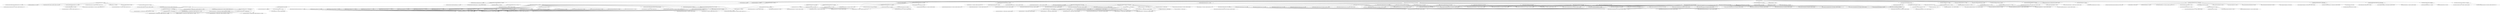 digraph kruize__autotune {
	"org.autotune:autotune:jar:0.6" -> "com.pubnub:pubnub-gson:jar:5.2.1:compile" ; 
	"org.autotune:autotune:jar:0.6" -> "com.fasterxml.jackson.core:jackson-core:jar:2.17.0:compile" ; 
	"org.autotune:autotune:jar:0.6" -> "com.fasterxml.jackson.core:jackson-databind:jar:2.17.0:compile" ; 
	"org.autotune:autotune:jar:0.6" -> "org.yaml:snakeyaml:jar:2.2:compile" ; 
	"org.autotune:autotune:jar:0.6" -> "com.squareup.okio:okio:jar:1.17.6:compile" ; 
	"org.autotune:autotune:jar:0.6" -> "io.fabric8:kubernetes-client:jar:7.0.0:compile" ; 
	"org.autotune:autotune:jar:0.6" -> "io.fabric8:verticalpodautoscaler-client:jar:7.0.0:compile" ; 
	"org.autotune:autotune:jar:0.6" -> "org.json:json:jar:20240303:compile" ; 
	"org.autotune:autotune:jar:0.6" -> "org.eclipse.jetty:jetty-server:jar:12.0.12:compile" ; 
	"org.autotune:autotune:jar:0.6" -> "org.eclipse.jetty.ee8:jetty-ee8-servlets:jar:12.0.12:compile" ; 
	"org.autotune:autotune:jar:0.6" -> "org.eclipse.jetty.ee8:jetty-ee8-servlet:jar:12.0.12:compile" ; 
	"org.autotune:autotune:jar:0.6" -> "org.apache.logging.log4j:log4j-slf4j-impl:jar:2.17.1:compile" ; 
	"org.autotune:autotune:jar:0.6" -> "org.apache.logging.log4j:log4j-core:jar:2.17.1:compile" ; 
	"org.autotune:autotune:jar:0.6" -> "software.amazon.awssdk:cloudwatchlogs:jar:2.30.26:compile" ; 
	"org.autotune:autotune:jar:0.6" -> "com.udojava:EvalEx:jar:2.7:compile" ; 
	"org.autotune:autotune:jar:0.6" -> "org.junit.jupiter:junit-jupiter-engine:jar:5.3.1:test" ; 
	"org.autotune:autotune:jar:0.6" -> "io.prometheus:simpleclient:jar:0.14.1:compile" ; 
	"org.autotune:autotune:jar:0.6" -> "io.prometheus:simpleclient_hotspot:jar:0.14.1:compile" ; 
	"org.autotune:autotune:jar:0.6" -> "io.prometheus:simpleclient_httpserver:jar:0.14.1:compile" ; 
	"org.autotune:autotune:jar:0.6" -> "io.prometheus:simpleclient_servlet:jar:0.14.1:compile" ; 
	"org.autotune:autotune:jar:0.6" -> "org.apache.httpcomponents:httpclient:jar:4.5.13:compile" ; 
	"org.autotune:autotune:jar:0.6" -> "com.google.code.gson:gson:jar:2.9.0:compile (scope not updated to compile)" ; 
	"org.autotune:autotune:jar:0.6" -> "org.postgresql:postgresql:jar:42.7.3:compile" ; 
	"org.autotune:autotune:jar:0.6" -> "org.hibernate.orm:hibernate-core:jar:6.1.7.Final:compile" ; 
	"org.autotune:autotune:jar:0.6" -> "org.hibernate.orm:hibernate-c3p0:jar:6.1.7.Final:compile" ; 
	"org.autotune:autotune:jar:0.6" -> "org.hibernate.validator:hibernate-validator:jar:8.0.1.Final:compile" ; 
	"org.autotune:autotune:jar:0.6" -> "io.micrometer:micrometer-core:jar:1.9.9:compile" ; 
	"org.autotune:autotune:jar:0.6" -> "io.micrometer:micrometer-registry-prometheus:jar:1.9.9:compile" ; 
	"org.autotune:autotune:jar:0.6" -> "org.apache.kafka:kafka-clients:jar:3.9.0:compile" ; 
	"com.pubnub:pubnub-gson:jar:5.2.1:compile" -> "com.squareup.okhttp3:logging-interceptor:jar:3.12.6:compile" ; 
	"com.pubnub:pubnub-gson:jar:5.2.1:compile" -> "(com.google.code.gson:gson:jar:2.8.6:compile - omitted for conflict with 2.9.0)" ; 
	"com.pubnub:pubnub-gson:jar:5.2.1:compile" -> "com.squareup.retrofit2:retrofit:jar:2.6.2:runtime" ; 
	"com.pubnub:pubnub-gson:jar:5.2.1:compile" -> "org.slf4j:slf4j-api:jar:1.7.28:compile" ; 
	"com.pubnub:pubnub-gson:jar:5.2.1:compile" -> "com.squareup.retrofit2:converter-gson:jar:2.6.2:runtime" ; 
	"com.pubnub:pubnub-gson:jar:5.2.1:compile" -> "(com.fasterxml.jackson.core:jackson-databind:jar:2.12.3:runtime - omitted for conflict with 2.17.0)" ; 
	"com.pubnub:pubnub-gson:jar:5.2.1:compile" -> "com.fasterxml.jackson.dataformat:jackson-dataformat-cbor:jar:2.12.3:runtime" ; 
	"com.pubnub:pubnub-gson:jar:5.2.1:compile" -> "org.jetbrains:annotations:jar:17.0.0:runtime" ; 
	"com.pubnub:pubnub-gson:jar:5.2.1:compile" -> "(org.json:json:jar:20190722:runtime - omitted for conflict with 20240303)" ; 
	"com.squareup.okhttp3:logging-interceptor:jar:3.12.6:compile" -> "com.squareup.okhttp3:okhttp:jar:3.12.6:compile" ; 
	"com.squareup.okhttp3:okhttp:jar:3.12.6:compile" -> "(com.squareup.okio:okio:jar:1.15.0:compile - omitted for conflict with 1.17.6)" ; 
	"com.squareup.retrofit2:retrofit:jar:2.6.2:runtime" -> "(com.squareup.okhttp3:okhttp:jar:3.12.0:runtime - omitted for conflict with 3.12.6)" ; 
	"com.squareup.retrofit2:converter-gson:jar:2.6.2:runtime" -> "(com.squareup.retrofit2:retrofit:jar:2.6.2:runtime - omitted for duplicate)" ; 
	"com.squareup.retrofit2:converter-gson:jar:2.6.2:runtime" -> "(com.google.code.gson:gson:jar:2.8.5:runtime - omitted for conflict with 2.9.0)" ; 
	"com.fasterxml.jackson.dataformat:jackson-dataformat-cbor:jar:2.12.3:runtime" -> "(com.fasterxml.jackson.core:jackson-databind:jar:2.12.3:runtime - omitted for conflict with 2.17.0)" ; 
	"com.fasterxml.jackson.dataformat:jackson-dataformat-cbor:jar:2.12.3:runtime" -> "(com.fasterxml.jackson.core:jackson-core:jar:2.12.3:runtime - omitted for conflict with 2.17.0)" ; 
	"com.fasterxml.jackson.core:jackson-databind:jar:2.17.0:compile" -> "com.fasterxml.jackson.core:jackson-annotations:jar:2.17.0:compile" ; 
	"com.fasterxml.jackson.core:jackson-databind:jar:2.17.0:compile" -> "(com.fasterxml.jackson.core:jackson-core:jar:2.17.0:compile - omitted for duplicate)" ; 
	"com.fasterxml.jackson.core:jackson-databind:jar:2.17.0:compile" -> "net.bytebuddy:byte-buddy:jar:1.14.9:compile" ; 
	"io.fabric8:kubernetes-client:jar:7.0.0:compile" -> "io.fabric8:kubernetes-client-api:jar:7.0.0:compile" ; 
	"io.fabric8:kubernetes-client:jar:7.0.0:compile" -> "io.fabric8:kubernetes-httpclient-vertx:jar:7.0.0:runtime" ; 
	"io.fabric8:kubernetes-client:jar:7.0.0:compile" -> "io.fabric8:zjsonpatch:jar:7.0.0:compile" ; 
	"io.fabric8:kubernetes-client-api:jar:7.0.0:compile" -> "io.fabric8:kubernetes-model-core:jar:7.0.0:compile" ; 
	"io.fabric8:kubernetes-client-api:jar:7.0.0:compile" -> "io.fabric8:kubernetes-model-gatewayapi:jar:7.0.0:compile" ; 
	"io.fabric8:kubernetes-client-api:jar:7.0.0:compile" -> "io.fabric8:kubernetes-model-resource:jar:7.0.0:compile" ; 
	"io.fabric8:kubernetes-client-api:jar:7.0.0:compile" -> "io.fabric8:kubernetes-model-rbac:jar:7.0.0:compile" ; 
	"io.fabric8:kubernetes-client-api:jar:7.0.0:compile" -> "io.fabric8:kubernetes-model-admissionregistration:jar:7.0.0:compile" ; 
	"io.fabric8:kubernetes-client-api:jar:7.0.0:compile" -> "io.fabric8:kubernetes-model-apps:jar:7.0.0:compile" ; 
	"io.fabric8:kubernetes-client-api:jar:7.0.0:compile" -> "io.fabric8:kubernetes-model-autoscaling:jar:7.0.0:compile" ; 
	"io.fabric8:kubernetes-client-api:jar:7.0.0:compile" -> "io.fabric8:kubernetes-model-apiextensions:jar:7.0.0:compile" ; 
	"io.fabric8:kubernetes-client-api:jar:7.0.0:compile" -> "io.fabric8:kubernetes-model-batch:jar:7.0.0:compile" ; 
	"io.fabric8:kubernetes-client-api:jar:7.0.0:compile" -> "io.fabric8:kubernetes-model-certificates:jar:7.0.0:compile" ; 
	"io.fabric8:kubernetes-client-api:jar:7.0.0:compile" -> "io.fabric8:kubernetes-model-coordination:jar:7.0.0:compile" ; 
	"io.fabric8:kubernetes-client-api:jar:7.0.0:compile" -> "io.fabric8:kubernetes-model-discovery:jar:7.0.0:compile" ; 
	"io.fabric8:kubernetes-client-api:jar:7.0.0:compile" -> "io.fabric8:kubernetes-model-events:jar:7.0.0:compile" ; 
	"io.fabric8:kubernetes-client-api:jar:7.0.0:compile" -> "io.fabric8:kubernetes-model-extensions:jar:7.0.0:compile" ; 
	"io.fabric8:kubernetes-client-api:jar:7.0.0:compile" -> "io.fabric8:kubernetes-model-flowcontrol:jar:7.0.0:compile" ; 
	"io.fabric8:kubernetes-client-api:jar:7.0.0:compile" -> "io.fabric8:kubernetes-model-networking:jar:7.0.0:compile" ; 
	"io.fabric8:kubernetes-client-api:jar:7.0.0:compile" -> "io.fabric8:kubernetes-model-metrics:jar:7.0.0:compile" ; 
	"io.fabric8:kubernetes-client-api:jar:7.0.0:compile" -> "io.fabric8:kubernetes-model-policy:jar:7.0.0:compile" ; 
	"io.fabric8:kubernetes-client-api:jar:7.0.0:compile" -> "io.fabric8:kubernetes-model-scheduling:jar:7.0.0:compile" ; 
	"io.fabric8:kubernetes-client-api:jar:7.0.0:compile" -> "io.fabric8:kubernetes-model-storageclass:jar:7.0.0:compile" ; 
	"io.fabric8:kubernetes-client-api:jar:7.0.0:compile" -> "io.fabric8:kubernetes-model-node:jar:7.0.0:compile" ; 
	"io.fabric8:kubernetes-client-api:jar:7.0.0:compile" -> "(org.slf4j:slf4j-api:jar:2.0.16:compile - omitted for conflict with 1.7.28)" ; 
	"io.fabric8:kubernetes-client-api:jar:7.0.0:compile" -> "org.snakeyaml:snakeyaml-engine:jar:2.8:compile" ; 
	"io.fabric8:kubernetes-client-api:jar:7.0.0:compile" -> "com.fasterxml.jackson.dataformat:jackson-dataformat-yaml:jar:2.18.2:compile" ; 
	"io.fabric8:kubernetes-client-api:jar:7.0.0:compile" -> "com.fasterxml.jackson.datatype:jackson-datatype-jsr310:jar:2.18.2:compile" ; 
	"io.fabric8:kubernetes-client-api:jar:7.0.0:compile" -> "(com.fasterxml.jackson.core:jackson-databind:jar:2.18.2:compile - omitted for conflict with 2.17.0)" ; 
	"io.fabric8:kubernetes-client-api:jar:7.0.0:compile" -> "(com.fasterxml.jackson.core:jackson-core:jar:2.18.2:compile - omitted for conflict with 2.17.0)" ; 
	"io.fabric8:kubernetes-model-core:jar:7.0.0:compile" -> "io.fabric8:kubernetes-model-common:jar:7.0.0:compile" ; 
	"io.fabric8:kubernetes-model-core:jar:7.0.0:compile" -> "(com.fasterxml.jackson.core:jackson-annotations:jar:2.18.2:compile - omitted for conflict with 2.17.0)" ; 
	"io.fabric8:kubernetes-model-core:jar:7.0.0:compile" -> "(javax.annotation:javax.annotation-api:jar:1.3.2:compile - omitted for duplicate)" ; 
	"io.fabric8:kubernetes-model-common:jar:7.0.0:compile" -> "(com.fasterxml.jackson.core:jackson-databind:jar:2.18.2:compile - omitted for conflict with 2.17.0)" ; 
	"io.fabric8:kubernetes-model-common:jar:7.0.0:compile" -> "(org.slf4j:slf4j-api:jar:2.0.16:compile - omitted for conflict with 1.7.28)" ; 
	"io.fabric8:kubernetes-model-common:jar:7.0.0:compile" -> "(com.fasterxml.jackson.core:jackson-annotations:jar:2.18.2:compile - omitted for conflict with 2.17.0)" ; 
	"io.fabric8:kubernetes-model-common:jar:7.0.0:compile" -> "(javax.annotation:javax.annotation-api:jar:1.3.2:compile - omitted for duplicate)" ; 
	"io.fabric8:kubernetes-model-gatewayapi:jar:7.0.0:compile" -> "(io.fabric8:kubernetes-model-core:jar:7.0.0:compile - omitted for duplicate)" ; 
	"io.fabric8:kubernetes-model-gatewayapi:jar:7.0.0:compile" -> "(com.fasterxml.jackson.core:jackson-annotations:jar:2.18.2:compile - omitted for conflict with 2.17.0)" ; 
	"io.fabric8:kubernetes-model-gatewayapi:jar:7.0.0:compile" -> "(javax.annotation:javax.annotation-api:jar:1.3.2:compile - omitted for duplicate)" ; 
	"io.fabric8:kubernetes-model-resource:jar:7.0.0:compile" -> "(io.fabric8:kubernetes-model-core:jar:7.0.0:compile - omitted for duplicate)" ; 
	"io.fabric8:kubernetes-model-resource:jar:7.0.0:compile" -> "(com.fasterxml.jackson.core:jackson-annotations:jar:2.18.2:compile - omitted for conflict with 2.17.0)" ; 
	"io.fabric8:kubernetes-model-resource:jar:7.0.0:compile" -> "(javax.annotation:javax.annotation-api:jar:1.3.2:compile - omitted for duplicate)" ; 
	"io.fabric8:kubernetes-model-rbac:jar:7.0.0:compile" -> "(io.fabric8:kubernetes-model-core:jar:7.0.0:compile - omitted for duplicate)" ; 
	"io.fabric8:kubernetes-model-rbac:jar:7.0.0:compile" -> "(com.fasterxml.jackson.core:jackson-annotations:jar:2.18.2:compile - omitted for conflict with 2.17.0)" ; 
	"io.fabric8:kubernetes-model-rbac:jar:7.0.0:compile" -> "(javax.annotation:javax.annotation-api:jar:1.3.2:compile - omitted for duplicate)" ; 
	"io.fabric8:kubernetes-model-admissionregistration:jar:7.0.0:compile" -> "(io.fabric8:kubernetes-model-core:jar:7.0.0:compile - omitted for duplicate)" ; 
	"io.fabric8:kubernetes-model-admissionregistration:jar:7.0.0:compile" -> "(com.fasterxml.jackson.core:jackson-annotations:jar:2.18.2:compile - omitted for conflict with 2.17.0)" ; 
	"io.fabric8:kubernetes-model-admissionregistration:jar:7.0.0:compile" -> "(javax.annotation:javax.annotation-api:jar:1.3.2:compile - omitted for duplicate)" ; 
	"io.fabric8:kubernetes-model-apps:jar:7.0.0:compile" -> "(io.fabric8:kubernetes-model-core:jar:7.0.0:compile - omitted for duplicate)" ; 
	"io.fabric8:kubernetes-model-apps:jar:7.0.0:compile" -> "(com.fasterxml.jackson.core:jackson-annotations:jar:2.18.2:compile - omitted for conflict with 2.17.0)" ; 
	"io.fabric8:kubernetes-model-apps:jar:7.0.0:compile" -> "(javax.annotation:javax.annotation-api:jar:1.3.2:compile - omitted for duplicate)" ; 
	"io.fabric8:kubernetes-model-autoscaling:jar:7.0.0:compile" -> "(io.fabric8:kubernetes-model-core:jar:7.0.0:compile - omitted for duplicate)" ; 
	"io.fabric8:kubernetes-model-autoscaling:jar:7.0.0:compile" -> "(com.fasterxml.jackson.core:jackson-annotations:jar:2.18.2:compile - omitted for conflict with 2.17.0)" ; 
	"io.fabric8:kubernetes-model-autoscaling:jar:7.0.0:compile" -> "(javax.annotation:javax.annotation-api:jar:1.3.2:compile - omitted for duplicate)" ; 
	"io.fabric8:kubernetes-model-apiextensions:jar:7.0.0:compile" -> "(io.fabric8:kubernetes-model-core:jar:7.0.0:compile - omitted for duplicate)" ; 
	"io.fabric8:kubernetes-model-apiextensions:jar:7.0.0:compile" -> "(com.fasterxml.jackson.core:jackson-annotations:jar:2.18.2:compile - omitted for conflict with 2.17.0)" ; 
	"io.fabric8:kubernetes-model-apiextensions:jar:7.0.0:compile" -> "(javax.annotation:javax.annotation-api:jar:1.3.2:compile - omitted for duplicate)" ; 
	"io.fabric8:kubernetes-model-batch:jar:7.0.0:compile" -> "(io.fabric8:kubernetes-model-core:jar:7.0.0:compile - omitted for duplicate)" ; 
	"io.fabric8:kubernetes-model-batch:jar:7.0.0:compile" -> "(com.fasterxml.jackson.core:jackson-annotations:jar:2.18.2:compile - omitted for conflict with 2.17.0)" ; 
	"io.fabric8:kubernetes-model-batch:jar:7.0.0:compile" -> "(javax.annotation:javax.annotation-api:jar:1.3.2:compile - omitted for duplicate)" ; 
	"io.fabric8:kubernetes-model-certificates:jar:7.0.0:compile" -> "(io.fabric8:kubernetes-model-core:jar:7.0.0:compile - omitted for duplicate)" ; 
	"io.fabric8:kubernetes-model-certificates:jar:7.0.0:compile" -> "(com.fasterxml.jackson.core:jackson-annotations:jar:2.18.2:compile - omitted for conflict with 2.17.0)" ; 
	"io.fabric8:kubernetes-model-certificates:jar:7.0.0:compile" -> "(javax.annotation:javax.annotation-api:jar:1.3.2:compile - omitted for duplicate)" ; 
	"io.fabric8:kubernetes-model-coordination:jar:7.0.0:compile" -> "(io.fabric8:kubernetes-model-core:jar:7.0.0:compile - omitted for duplicate)" ; 
	"io.fabric8:kubernetes-model-coordination:jar:7.0.0:compile" -> "(com.fasterxml.jackson.core:jackson-annotations:jar:2.18.2:compile - omitted for conflict with 2.17.0)" ; 
	"io.fabric8:kubernetes-model-coordination:jar:7.0.0:compile" -> "(javax.annotation:javax.annotation-api:jar:1.3.2:compile - omitted for duplicate)" ; 
	"io.fabric8:kubernetes-model-discovery:jar:7.0.0:compile" -> "(io.fabric8:kubernetes-model-core:jar:7.0.0:compile - omitted for duplicate)" ; 
	"io.fabric8:kubernetes-model-discovery:jar:7.0.0:compile" -> "(com.fasterxml.jackson.core:jackson-annotations:jar:2.18.2:compile - omitted for conflict with 2.17.0)" ; 
	"io.fabric8:kubernetes-model-discovery:jar:7.0.0:compile" -> "(javax.annotation:javax.annotation-api:jar:1.3.2:compile - omitted for duplicate)" ; 
	"io.fabric8:kubernetes-model-events:jar:7.0.0:compile" -> "(io.fabric8:kubernetes-model-core:jar:7.0.0:compile - omitted for duplicate)" ; 
	"io.fabric8:kubernetes-model-events:jar:7.0.0:compile" -> "(com.fasterxml.jackson.core:jackson-annotations:jar:2.18.2:compile - omitted for conflict with 2.17.0)" ; 
	"io.fabric8:kubernetes-model-events:jar:7.0.0:compile" -> "(javax.annotation:javax.annotation-api:jar:1.3.2:compile - omitted for duplicate)" ; 
	"io.fabric8:kubernetes-model-extensions:jar:7.0.0:compile" -> "(io.fabric8:kubernetes-model-core:jar:7.0.0:compile - omitted for duplicate)" ; 
	"io.fabric8:kubernetes-model-extensions:jar:7.0.0:compile" -> "(com.fasterxml.jackson.core:jackson-annotations:jar:2.18.2:compile - omitted for conflict with 2.17.0)" ; 
	"io.fabric8:kubernetes-model-extensions:jar:7.0.0:compile" -> "(javax.annotation:javax.annotation-api:jar:1.3.2:compile - omitted for duplicate)" ; 
	"io.fabric8:kubernetes-model-flowcontrol:jar:7.0.0:compile" -> "(io.fabric8:kubernetes-model-core:jar:7.0.0:compile - omitted for duplicate)" ; 
	"io.fabric8:kubernetes-model-flowcontrol:jar:7.0.0:compile" -> "(com.fasterxml.jackson.core:jackson-annotations:jar:2.18.2:compile - omitted for conflict with 2.17.0)" ; 
	"io.fabric8:kubernetes-model-flowcontrol:jar:7.0.0:compile" -> "(javax.annotation:javax.annotation-api:jar:1.3.2:compile - omitted for duplicate)" ; 
	"io.fabric8:kubernetes-model-networking:jar:7.0.0:compile" -> "(io.fabric8:kubernetes-model-core:jar:7.0.0:compile - omitted for duplicate)" ; 
	"io.fabric8:kubernetes-model-networking:jar:7.0.0:compile" -> "(com.fasterxml.jackson.core:jackson-annotations:jar:2.18.2:compile - omitted for conflict with 2.17.0)" ; 
	"io.fabric8:kubernetes-model-networking:jar:7.0.0:compile" -> "(javax.annotation:javax.annotation-api:jar:1.3.2:compile - omitted for duplicate)" ; 
	"io.fabric8:kubernetes-model-metrics:jar:7.0.0:compile" -> "(io.fabric8:kubernetes-model-core:jar:7.0.0:compile - omitted for duplicate)" ; 
	"io.fabric8:kubernetes-model-metrics:jar:7.0.0:compile" -> "(com.fasterxml.jackson.core:jackson-annotations:jar:2.18.2:compile - omitted for conflict with 2.17.0)" ; 
	"io.fabric8:kubernetes-model-metrics:jar:7.0.0:compile" -> "(javax.annotation:javax.annotation-api:jar:1.3.2:compile - omitted for duplicate)" ; 
	"io.fabric8:kubernetes-model-policy:jar:7.0.0:compile" -> "(io.fabric8:kubernetes-model-core:jar:7.0.0:compile - omitted for duplicate)" ; 
	"io.fabric8:kubernetes-model-policy:jar:7.0.0:compile" -> "(com.fasterxml.jackson.core:jackson-annotations:jar:2.18.2:compile - omitted for conflict with 2.17.0)" ; 
	"io.fabric8:kubernetes-model-policy:jar:7.0.0:compile" -> "(javax.annotation:javax.annotation-api:jar:1.3.2:compile - omitted for duplicate)" ; 
	"io.fabric8:kubernetes-model-scheduling:jar:7.0.0:compile" -> "(io.fabric8:kubernetes-model-core:jar:7.0.0:compile - omitted for duplicate)" ; 
	"io.fabric8:kubernetes-model-scheduling:jar:7.0.0:compile" -> "(com.fasterxml.jackson.core:jackson-annotations:jar:2.18.2:compile - omitted for conflict with 2.17.0)" ; 
	"io.fabric8:kubernetes-model-scheduling:jar:7.0.0:compile" -> "(javax.annotation:javax.annotation-api:jar:1.3.2:compile - omitted for duplicate)" ; 
	"io.fabric8:kubernetes-model-storageclass:jar:7.0.0:compile" -> "(io.fabric8:kubernetes-model-core:jar:7.0.0:compile - omitted for duplicate)" ; 
	"io.fabric8:kubernetes-model-storageclass:jar:7.0.0:compile" -> "(com.fasterxml.jackson.core:jackson-annotations:jar:2.18.2:compile - omitted for conflict with 2.17.0)" ; 
	"io.fabric8:kubernetes-model-storageclass:jar:7.0.0:compile" -> "(javax.annotation:javax.annotation-api:jar:1.3.2:compile - omitted for duplicate)" ; 
	"io.fabric8:kubernetes-model-node:jar:7.0.0:compile" -> "(io.fabric8:kubernetes-model-core:jar:7.0.0:compile - omitted for duplicate)" ; 
	"io.fabric8:kubernetes-model-node:jar:7.0.0:compile" -> "(com.fasterxml.jackson.core:jackson-annotations:jar:2.18.2:compile - omitted for conflict with 2.17.0)" ; 
	"io.fabric8:kubernetes-model-node:jar:7.0.0:compile" -> "(javax.annotation:javax.annotation-api:jar:1.3.2:compile - omitted for duplicate)" ; 
	"com.fasterxml.jackson.dataformat:jackson-dataformat-yaml:jar:2.18.2:compile" -> "(com.fasterxml.jackson.core:jackson-databind:jar:2.18.2:compile - omitted for conflict with 2.17.0)" ; 
	"com.fasterxml.jackson.dataformat:jackson-dataformat-yaml:jar:2.18.2:compile" -> "(org.yaml:snakeyaml:jar:2.3:compile - omitted for conflict with 2.2)" ; 
	"com.fasterxml.jackson.dataformat:jackson-dataformat-yaml:jar:2.18.2:compile" -> "(com.fasterxml.jackson.core:jackson-core:jar:2.18.2:compile - omitted for conflict with 2.17.0)" ; 
	"com.fasterxml.jackson.datatype:jackson-datatype-jsr310:jar:2.18.2:compile" -> "(com.fasterxml.jackson.core:jackson-annotations:jar:2.18.2:compile - omitted for conflict with 2.17.0)" ; 
	"com.fasterxml.jackson.datatype:jackson-datatype-jsr310:jar:2.18.2:compile" -> "(com.fasterxml.jackson.core:jackson-core:jar:2.18.2:compile - omitted for conflict with 2.17.0)" ; 
	"com.fasterxml.jackson.datatype:jackson-datatype-jsr310:jar:2.18.2:compile" -> "(com.fasterxml.jackson.core:jackson-databind:jar:2.18.2:compile - omitted for conflict with 2.17.0)" ; 
	"io.fabric8:kubernetes-httpclient-vertx:jar:7.0.0:runtime" -> "(io.fabric8:kubernetes-client-api:jar:7.0.0:runtime - omitted for duplicate)" ; 
	"io.fabric8:kubernetes-httpclient-vertx:jar:7.0.0:runtime" -> "io.vertx:vertx-core:jar:4.5.11:runtime" ; 
	"io.fabric8:kubernetes-httpclient-vertx:jar:7.0.0:runtime" -> "io.vertx:vertx-web-client:jar:4.5.11:runtime" ; 
	"io.vertx:vertx-core:jar:4.5.11:runtime" -> "(io.netty:netty-common:jar:4.1.115.Final:runtime - omitted for conflict with 4.1.118.Final)" ; 
	"io.vertx:vertx-core:jar:4.5.11:runtime" -> "(io.netty:netty-buffer:jar:4.1.115.Final:runtime - omitted for conflict with 4.1.118.Final)" ; 
	"io.vertx:vertx-core:jar:4.5.11:runtime" -> "(io.netty:netty-transport:jar:4.1.115.Final:runtime - omitted for conflict with 4.1.118.Final)" ; 
	"io.vertx:vertx-core:jar:4.5.11:runtime" -> "(io.netty:netty-handler:jar:4.1.115.Final:runtime - omitted for conflict with 4.1.118.Final)" ; 
	"io.vertx:vertx-core:jar:4.5.11:runtime" -> "io.netty:netty-handler-proxy:jar:4.1.115.Final:runtime" ; 
	"io.vertx:vertx-core:jar:4.5.11:runtime" -> "(io.netty:netty-codec-http:jar:4.1.115.Final:runtime - omitted for conflict with 4.1.118.Final)" ; 
	"io.vertx:vertx-core:jar:4.5.11:runtime" -> "(io.netty:netty-codec-http2:jar:4.1.115.Final:runtime - omitted for conflict with 4.1.118.Final)" ; 
	"io.vertx:vertx-core:jar:4.5.11:runtime" -> "(io.netty:netty-resolver:jar:4.1.115.Final:runtime - omitted for conflict with 4.1.118.Final)" ; 
	"io.vertx:vertx-core:jar:4.5.11:runtime" -> "io.netty:netty-resolver-dns:jar:4.1.115.Final:runtime" ; 
	"io.vertx:vertx-core:jar:4.5.11:runtime" -> "(com.fasterxml.jackson.core:jackson-core:jar:2.16.1:runtime - omitted for conflict with 2.17.0)" ; 
	"io.netty:netty-handler-proxy:jar:4.1.115.Final:runtime" -> "(io.netty:netty-common:jar:4.1.115.Final:runtime - omitted for conflict with 4.1.118.Final)" ; 
	"io.netty:netty-handler-proxy:jar:4.1.115.Final:runtime" -> "(io.netty:netty-buffer:jar:4.1.115.Final:runtime - omitted for conflict with 4.1.118.Final)" ; 
	"io.netty:netty-handler-proxy:jar:4.1.115.Final:runtime" -> "(io.netty:netty-transport:jar:4.1.115.Final:runtime - omitted for conflict with 4.1.118.Final)" ; 
	"io.netty:netty-handler-proxy:jar:4.1.115.Final:runtime" -> "(io.netty:netty-codec:jar:4.1.115.Final:runtime - omitted for conflict with 4.1.118.Final)" ; 
	"io.netty:netty-handler-proxy:jar:4.1.115.Final:runtime" -> "io.netty:netty-codec-socks:jar:4.1.115.Final:runtime" ; 
	"io.netty:netty-handler-proxy:jar:4.1.115.Final:runtime" -> "(io.netty:netty-codec-http:jar:4.1.115.Final:runtime - omitted for conflict with 4.1.118.Final)" ; 
	"io.netty:netty-codec-socks:jar:4.1.115.Final:runtime" -> "(io.netty:netty-common:jar:4.1.115.Final:runtime - omitted for conflict with 4.1.118.Final)" ; 
	"io.netty:netty-codec-socks:jar:4.1.115.Final:runtime" -> "(io.netty:netty-buffer:jar:4.1.115.Final:runtime - omitted for conflict with 4.1.118.Final)" ; 
	"io.netty:netty-codec-socks:jar:4.1.115.Final:runtime" -> "(io.netty:netty-transport:jar:4.1.115.Final:runtime - omitted for conflict with 4.1.118.Final)" ; 
	"io.netty:netty-codec-socks:jar:4.1.115.Final:runtime" -> "(io.netty:netty-codec:jar:4.1.115.Final:runtime - omitted for conflict with 4.1.118.Final)" ; 
	"io.netty:netty-resolver-dns:jar:4.1.115.Final:runtime" -> "(io.netty:netty-common:jar:4.1.115.Final:runtime - omitted for conflict with 4.1.118.Final)" ; 
	"io.netty:netty-resolver-dns:jar:4.1.115.Final:runtime" -> "(io.netty:netty-buffer:jar:4.1.115.Final:runtime - omitted for conflict with 4.1.118.Final)" ; 
	"io.netty:netty-resolver-dns:jar:4.1.115.Final:runtime" -> "(io.netty:netty-resolver:jar:4.1.115.Final:runtime - omitted for conflict with 4.1.118.Final)" ; 
	"io.netty:netty-resolver-dns:jar:4.1.115.Final:runtime" -> "(io.netty:netty-transport:jar:4.1.115.Final:runtime - omitted for conflict with 4.1.118.Final)" ; 
	"io.netty:netty-resolver-dns:jar:4.1.115.Final:runtime" -> "(io.netty:netty-codec:jar:4.1.115.Final:runtime - omitted for conflict with 4.1.118.Final)" ; 
	"io.netty:netty-resolver-dns:jar:4.1.115.Final:runtime" -> "io.netty:netty-codec-dns:jar:4.1.115.Final:runtime" ; 
	"io.netty:netty-resolver-dns:jar:4.1.115.Final:runtime" -> "(io.netty:netty-handler:jar:4.1.115.Final:runtime - omitted for conflict with 4.1.118.Final)" ; 
	"io.netty:netty-codec-dns:jar:4.1.115.Final:runtime" -> "(io.netty:netty-common:jar:4.1.115.Final:runtime - omitted for conflict with 4.1.118.Final)" ; 
	"io.netty:netty-codec-dns:jar:4.1.115.Final:runtime" -> "(io.netty:netty-buffer:jar:4.1.115.Final:runtime - omitted for conflict with 4.1.118.Final)" ; 
	"io.netty:netty-codec-dns:jar:4.1.115.Final:runtime" -> "(io.netty:netty-transport:jar:4.1.115.Final:runtime - omitted for conflict with 4.1.118.Final)" ; 
	"io.netty:netty-codec-dns:jar:4.1.115.Final:runtime" -> "(io.netty:netty-codec:jar:4.1.115.Final:runtime - omitted for conflict with 4.1.118.Final)" ; 
	"io.vertx:vertx-web-client:jar:4.5.11:runtime" -> "io.vertx:vertx-web-common:jar:4.5.11:runtime" ; 
	"io.vertx:vertx-web-client:jar:4.5.11:runtime" -> "io.vertx:vertx-auth-common:jar:4.5.11:runtime" ; 
	"io.vertx:vertx-web-client:jar:4.5.11:runtime" -> "(io.vertx:vertx-core:jar:4.5.11:runtime - omitted for duplicate)" ; 
	"io.vertx:vertx-web-common:jar:4.5.11:runtime" -> "(io.vertx:vertx-core:jar:4.5.11:runtime - omitted for duplicate)" ; 
	"io.vertx:vertx-auth-common:jar:4.5.11:runtime" -> "(io.vertx:vertx-core:jar:4.5.11:runtime - omitted for duplicate)" ; 
	"io.fabric8:zjsonpatch:jar:7.0.0:compile" -> "(com.fasterxml.jackson.core:jackson-databind:jar:2.18.2:compile - omitted for conflict with 2.17.0)" ; 
	"io.fabric8:verticalpodautoscaler-client:jar:7.0.0:compile" -> "io.fabric8:verticalpodautoscaler-model:jar:7.0.0:compile" ; 
	"io.fabric8:verticalpodautoscaler-client:jar:7.0.0:compile" -> "(io.fabric8:kubernetes-client-api:jar:7.0.0:compile - omitted for duplicate)" ; 
	"io.fabric8:verticalpodautoscaler-client:jar:7.0.0:compile" -> "(io.fabric8:kubernetes-client:jar:7.0.0:runtime - omitted for duplicate)" ; 
	"io.fabric8:verticalpodautoscaler-client:jar:7.0.0:compile" -> "(com.fasterxml.jackson.core:jackson-annotations:jar:2.18.2:compile - omitted for conflict with 2.17.0)" ; 
	"io.fabric8:verticalpodautoscaler-client:jar:7.0.0:compile" -> "javax.annotation:javax.annotation-api:jar:1.3.2:compile" ; 
	"io.fabric8:verticalpodautoscaler-model:jar:7.0.0:compile" -> "(io.fabric8:kubernetes-model-core:jar:7.0.0:compile - omitted for duplicate)" ; 
	"io.fabric8:verticalpodautoscaler-model:jar:7.0.0:compile" -> "(io.fabric8:kubernetes-model-autoscaling:jar:7.0.0:compile - omitted for duplicate)" ; 
	"io.fabric8:verticalpodautoscaler-model:jar:7.0.0:compile" -> "(com.fasterxml.jackson.core:jackson-annotations:jar:2.18.2:compile - omitted for conflict with 2.17.0)" ; 
	"io.fabric8:verticalpodautoscaler-model:jar:7.0.0:compile" -> "(javax.annotation:javax.annotation-api:jar:1.3.2:compile - omitted for duplicate)" ; 
	"org.eclipse.jetty:jetty-server:jar:12.0.12:compile" -> "org.eclipse.jetty:jetty-http:jar:12.0.12:compile" ; 
	"org.eclipse.jetty:jetty-server:jar:12.0.12:compile" -> "org.eclipse.jetty:jetty-io:jar:12.0.12:compile" ; 
	"org.eclipse.jetty:jetty-server:jar:12.0.12:compile" -> "(org.slf4j:slf4j-api:jar:2.0.13:compile - omitted for conflict with 1.7.28)" ; 
	"org.eclipse.jetty:jetty-http:jar:12.0.12:compile" -> "(org.eclipse.jetty:jetty-io:jar:12.0.12:compile - omitted for duplicate)" ; 
	"org.eclipse.jetty:jetty-http:jar:12.0.12:compile" -> "(org.eclipse.jetty:jetty-util:jar:12.0.12:compile - omitted for duplicate)" ; 
	"org.eclipse.jetty:jetty-http:jar:12.0.12:compile" -> "(org.slf4j:slf4j-api:jar:2.0.13:compile - omitted for conflict with 1.7.28)" ; 
	"org.eclipse.jetty:jetty-io:jar:12.0.12:compile" -> "(org.eclipse.jetty:jetty-util:jar:12.0.12:compile - omitted for duplicate)" ; 
	"org.eclipse.jetty:jetty-io:jar:12.0.12:compile" -> "(org.slf4j:slf4j-api:jar:2.0.13:compile - omitted for conflict with 1.7.28)" ; 
	"org.eclipse.jetty.ee8:jetty-ee8-servlets:jar:12.0.12:compile" -> "(org.eclipse.jetty:jetty-http:jar:12.0.12:compile - omitted for duplicate)" ; 
	"org.eclipse.jetty.ee8:jetty-ee8-servlets:jar:12.0.12:compile" -> "(org.eclipse.jetty:jetty-io:jar:12.0.12:compile - omitted for duplicate)" ; 
	"org.eclipse.jetty.ee8:jetty-ee8-servlets:jar:12.0.12:compile" -> "org.eclipse.jetty:jetty-util:jar:12.0.12:compile" ; 
	"org.eclipse.jetty.ee8:jetty-ee8-servlets:jar:12.0.12:compile" -> "(org.slf4j:slf4j-api:jar:2.0.13:compile - omitted for conflict with 1.7.28)" ; 
	"org.eclipse.jetty:jetty-util:jar:12.0.12:compile" -> "(org.slf4j:slf4j-api:jar:2.0.13:compile - omitted for conflict with 1.7.28)" ; 
	"org.eclipse.jetty.ee8:jetty-ee8-servlet:jar:12.0.12:compile" -> "org.eclipse.jetty.ee8:jetty-ee8-nested:jar:12.0.12:compile" ; 
	"org.eclipse.jetty.ee8:jetty-ee8-servlet:jar:12.0.12:compile" -> "org.eclipse.jetty.ee8:jetty-ee8-security:jar:12.0.12:compile" ; 
	"org.eclipse.jetty.ee8:jetty-ee8-servlet:jar:12.0.12:compile" -> "(org.slf4j:slf4j-api:jar:2.0.13:compile - omitted for conflict with 1.7.28)" ; 
	"org.eclipse.jetty.ee8:jetty-ee8-nested:jar:12.0.12:compile" -> "(org.eclipse.jetty:jetty-http:jar:12.0.12:compile - omitted for duplicate)" ; 
	"org.eclipse.jetty.ee8:jetty-ee8-nested:jar:12.0.12:compile" -> "org.eclipse.jetty:jetty-security:jar:12.0.12:compile" ; 
	"org.eclipse.jetty.ee8:jetty-ee8-nested:jar:12.0.12:compile" -> "(org.eclipse.jetty:jetty-server:jar:12.0.12:compile - omitted for duplicate)" ; 
	"org.eclipse.jetty.ee8:jetty-ee8-nested:jar:12.0.12:compile" -> "org.eclipse.jetty:jetty-session:jar:12.0.12:compile" ; 
	"org.eclipse.jetty.ee8:jetty-ee8-nested:jar:12.0.12:compile" -> "org.eclipse.jetty.toolchain:jetty-servlet-api:jar:4.0.6:compile" ; 
	"org.eclipse.jetty.ee8:jetty-ee8-nested:jar:12.0.12:compile" -> "(org.slf4j:slf4j-api:jar:2.0.13:compile - omitted for conflict with 1.7.28)" ; 
	"org.eclipse.jetty:jetty-security:jar:12.0.12:compile" -> "(org.eclipse.jetty:jetty-server:jar:12.0.12:compile - omitted for duplicate)" ; 
	"org.eclipse.jetty:jetty-security:jar:12.0.12:compile" -> "(org.slf4j:slf4j-api:jar:2.0.13:compile - omitted for conflict with 1.7.28)" ; 
	"org.eclipse.jetty:jetty-session:jar:12.0.12:compile" -> "(org.eclipse.jetty:jetty-server:jar:12.0.12:compile - omitted for duplicate)" ; 
	"org.eclipse.jetty:jetty-session:jar:12.0.12:compile" -> "(org.slf4j:slf4j-api:jar:2.0.13:compile - omitted for conflict with 1.7.28)" ; 
	"org.eclipse.jetty.ee8:jetty-ee8-security:jar:12.0.12:compile" -> "(org.eclipse.jetty.ee8:jetty-ee8-nested:jar:12.0.12:compile - omitted for duplicate)" ; 
	"org.eclipse.jetty.ee8:jetty-ee8-security:jar:12.0.12:compile" -> "(org.slf4j:slf4j-api:jar:2.0.13:compile - omitted for conflict with 1.7.28)" ; 
	"org.apache.logging.log4j:log4j-slf4j-impl:jar:2.17.1:compile" -> "(org.slf4j:slf4j-api:jar:1.7.25:compile - omitted for conflict with 1.7.28)" ; 
	"org.apache.logging.log4j:log4j-slf4j-impl:jar:2.17.1:compile" -> "org.apache.logging.log4j:log4j-api:jar:2.17.1:compile" ; 
	"org.apache.logging.log4j:log4j-slf4j-impl:jar:2.17.1:compile" -> "(org.apache.logging.log4j:log4j-core:jar:2.17.1:runtime - omitted for duplicate)" ; 
	"org.apache.logging.log4j:log4j-core:jar:2.17.1:compile" -> "(org.apache.logging.log4j:log4j-api:jar:2.17.1:compile - omitted for duplicate)" ; 
	"software.amazon.awssdk:cloudwatchlogs:jar:2.30.26:compile" -> "software.amazon.awssdk:aws-json-protocol:jar:2.30.26:compile" ; 
	"software.amazon.awssdk:cloudwatchlogs:jar:2.30.26:compile" -> "software.amazon.awssdk:protocol-core:jar:2.30.26:compile" ; 
	"software.amazon.awssdk:cloudwatchlogs:jar:2.30.26:compile" -> "software.amazon.awssdk:http-auth-aws:jar:2.30.26:compile" ; 
	"software.amazon.awssdk:cloudwatchlogs:jar:2.30.26:compile" -> "software.amazon.awssdk:sdk-core:jar:2.30.26:compile" ; 
	"software.amazon.awssdk:cloudwatchlogs:jar:2.30.26:compile" -> "software.amazon.awssdk:auth:jar:2.30.26:compile" ; 
	"software.amazon.awssdk:cloudwatchlogs:jar:2.30.26:compile" -> "software.amazon.awssdk:http-auth-spi:jar:2.30.26:compile" ; 
	"software.amazon.awssdk:cloudwatchlogs:jar:2.30.26:compile" -> "software.amazon.awssdk:http-auth:jar:2.30.26:compile" ; 
	"software.amazon.awssdk:cloudwatchlogs:jar:2.30.26:compile" -> "software.amazon.awssdk:identity-spi:jar:2.30.26:compile" ; 
	"software.amazon.awssdk:cloudwatchlogs:jar:2.30.26:compile" -> "software.amazon.awssdk:http-client-spi:jar:2.30.26:compile" ; 
	"software.amazon.awssdk:cloudwatchlogs:jar:2.30.26:compile" -> "software.amazon.awssdk:regions:jar:2.30.26:compile" ; 
	"software.amazon.awssdk:cloudwatchlogs:jar:2.30.26:compile" -> "software.amazon.awssdk:annotations:jar:2.30.26:compile" ; 
	"software.amazon.awssdk:cloudwatchlogs:jar:2.30.26:compile" -> "software.amazon.awssdk:utils:jar:2.30.26:compile" ; 
	"software.amazon.awssdk:cloudwatchlogs:jar:2.30.26:compile" -> "software.amazon.awssdk:aws-core:jar:2.30.26:compile" ; 
	"software.amazon.awssdk:cloudwatchlogs:jar:2.30.26:compile" -> "software.amazon.awssdk:metrics-spi:jar:2.30.26:compile" ; 
	"software.amazon.awssdk:cloudwatchlogs:jar:2.30.26:compile" -> "software.amazon.awssdk:json-utils:jar:2.30.26:compile" ; 
	"software.amazon.awssdk:cloudwatchlogs:jar:2.30.26:compile" -> "software.amazon.awssdk:endpoints-spi:jar:2.30.26:compile" ; 
	"software.amazon.awssdk:cloudwatchlogs:jar:2.30.26:compile" -> "software.amazon.awssdk:retries-spi:jar:2.30.26:compile" ; 
	"software.amazon.awssdk:cloudwatchlogs:jar:2.30.26:compile" -> "software.amazon.awssdk:apache-client:jar:2.30.26:runtime" ; 
	"software.amazon.awssdk:cloudwatchlogs:jar:2.30.26:compile" -> "software.amazon.awssdk:netty-nio-client:jar:2.30.26:runtime" ; 
	"software.amazon.awssdk:aws-json-protocol:jar:2.30.26:compile" -> "(software.amazon.awssdk:aws-core:jar:2.30.26:compile - omitted for duplicate)" ; 
	"software.amazon.awssdk:aws-json-protocol:jar:2.30.26:compile" -> "(software.amazon.awssdk:protocol-core:jar:2.30.26:compile - omitted for duplicate)" ; 
	"software.amazon.awssdk:aws-json-protocol:jar:2.30.26:compile" -> "(software.amazon.awssdk:sdk-core:jar:2.30.26:compile - omitted for duplicate)" ; 
	"software.amazon.awssdk:aws-json-protocol:jar:2.30.26:compile" -> "(software.amazon.awssdk:annotations:jar:2.30.26:compile - omitted for duplicate)" ; 
	"software.amazon.awssdk:aws-json-protocol:jar:2.30.26:compile" -> "(software.amazon.awssdk:http-client-spi:jar:2.30.26:compile - omitted for duplicate)" ; 
	"software.amazon.awssdk:aws-json-protocol:jar:2.30.26:compile" -> "(software.amazon.awssdk:utils:jar:2.30.26:compile - omitted for duplicate)" ; 
	"software.amazon.awssdk:aws-json-protocol:jar:2.30.26:compile" -> "software.amazon.awssdk:third-party-jackson-core:jar:2.30.26:compile" ; 
	"software.amazon.awssdk:aws-json-protocol:jar:2.30.26:compile" -> "(software.amazon.awssdk:json-utils:jar:2.30.26:compile - omitted for duplicate)" ; 
	"software.amazon.awssdk:protocol-core:jar:2.30.26:compile" -> "(software.amazon.awssdk:sdk-core:jar:2.30.26:compile - omitted for duplicate)" ; 
	"software.amazon.awssdk:protocol-core:jar:2.30.26:compile" -> "(software.amazon.awssdk:annotations:jar:2.30.26:compile - omitted for duplicate)" ; 
	"software.amazon.awssdk:protocol-core:jar:2.30.26:compile" -> "(software.amazon.awssdk:utils:jar:2.30.26:compile - omitted for duplicate)" ; 
	"software.amazon.awssdk:protocol-core:jar:2.30.26:compile" -> "(software.amazon.awssdk:http-client-spi:jar:2.30.26:compile - omitted for duplicate)" ; 
	"software.amazon.awssdk:http-auth-aws:jar:2.30.26:compile" -> "(software.amazon.awssdk:annotations:jar:2.30.26:compile - omitted for duplicate)" ; 
	"software.amazon.awssdk:http-auth-aws:jar:2.30.26:compile" -> "(software.amazon.awssdk:utils:jar:2.30.26:compile - omitted for duplicate)" ; 
	"software.amazon.awssdk:http-auth-aws:jar:2.30.26:compile" -> "(software.amazon.awssdk:identity-spi:jar:2.30.26:compile - omitted for duplicate)" ; 
	"software.amazon.awssdk:http-auth-aws:jar:2.30.26:compile" -> "(software.amazon.awssdk:http-client-spi:jar:2.30.26:compile - omitted for duplicate)" ; 
	"software.amazon.awssdk:http-auth-aws:jar:2.30.26:compile" -> "(software.amazon.awssdk:http-auth-spi:jar:2.30.26:compile - omitted for duplicate)" ; 
	"software.amazon.awssdk:http-auth-aws:jar:2.30.26:compile" -> "software.amazon.awssdk:checksums-spi:jar:2.30.26:compile" ; 
	"software.amazon.awssdk:http-auth-aws:jar:2.30.26:compile" -> "software.amazon.awssdk:checksums:jar:2.30.26:compile" ; 
	"software.amazon.awssdk:checksums-spi:jar:2.30.26:compile" -> "(software.amazon.awssdk:annotations:jar:2.30.26:compile - omitted for duplicate)" ; 
	"software.amazon.awssdk:checksums:jar:2.30.26:compile" -> "(software.amazon.awssdk:annotations:jar:2.30.26:compile - omitted for duplicate)" ; 
	"software.amazon.awssdk:checksums:jar:2.30.26:compile" -> "(software.amazon.awssdk:checksums-spi:jar:2.30.26:compile - omitted for duplicate)" ; 
	"software.amazon.awssdk:checksums:jar:2.30.26:compile" -> "(software.amazon.awssdk:utils:jar:2.30.26:compile - omitted for duplicate)" ; 
	"software.amazon.awssdk:sdk-core:jar:2.30.26:compile" -> "(software.amazon.awssdk:annotations:jar:2.30.26:compile - omitted for duplicate)" ; 
	"software.amazon.awssdk:sdk-core:jar:2.30.26:compile" -> "(software.amazon.awssdk:http-client-spi:jar:2.30.26:compile - omitted for duplicate)" ; 
	"software.amazon.awssdk:sdk-core:jar:2.30.26:compile" -> "(software.amazon.awssdk:metrics-spi:jar:2.30.26:compile - omitted for duplicate)" ; 
	"software.amazon.awssdk:sdk-core:jar:2.30.26:compile" -> "(software.amazon.awssdk:endpoints-spi:jar:2.30.26:compile - omitted for duplicate)" ; 
	"software.amazon.awssdk:sdk-core:jar:2.30.26:compile" -> "(software.amazon.awssdk:http-auth-spi:jar:2.30.26:compile - omitted for duplicate)" ; 
	"software.amazon.awssdk:sdk-core:jar:2.30.26:compile" -> "(software.amazon.awssdk:http-auth-aws:jar:2.30.26:compile - omitted for duplicate)" ; 
	"software.amazon.awssdk:sdk-core:jar:2.30.26:compile" -> "(software.amazon.awssdk:checksums-spi:jar:2.30.26:compile - omitted for duplicate)" ; 
	"software.amazon.awssdk:sdk-core:jar:2.30.26:compile" -> "(software.amazon.awssdk:checksums:jar:2.30.26:compile - omitted for duplicate)" ; 
	"software.amazon.awssdk:sdk-core:jar:2.30.26:compile" -> "(software.amazon.awssdk:identity-spi:jar:2.30.26:compile - omitted for duplicate)" ; 
	"software.amazon.awssdk:sdk-core:jar:2.30.26:compile" -> "(software.amazon.awssdk:utils:jar:2.30.26:compile - omitted for duplicate)" ; 
	"software.amazon.awssdk:sdk-core:jar:2.30.26:compile" -> "software.amazon.awssdk:profiles:jar:2.30.26:compile" ; 
	"software.amazon.awssdk:sdk-core:jar:2.30.26:compile" -> "(software.amazon.awssdk:retries-spi:jar:2.30.26:compile - omitted for duplicate)" ; 
	"software.amazon.awssdk:sdk-core:jar:2.30.26:compile" -> "software.amazon.awssdk:retries:jar:2.30.26:compile" ; 
	"software.amazon.awssdk:sdk-core:jar:2.30.26:compile" -> "(org.slf4j:slf4j-api:jar:1.7.36:compile - omitted for conflict with 1.7.28)" ; 
	"software.amazon.awssdk:sdk-core:jar:2.30.26:compile" -> "org.reactivestreams:reactive-streams:jar:1.0.4:compile" ; 
	"software.amazon.awssdk:profiles:jar:2.30.26:compile" -> "(software.amazon.awssdk:utils:jar:2.30.26:compile - omitted for duplicate)" ; 
	"software.amazon.awssdk:profiles:jar:2.30.26:compile" -> "(software.amazon.awssdk:annotations:jar:2.30.26:compile - omitted for duplicate)" ; 
	"software.amazon.awssdk:retries:jar:2.30.26:compile" -> "(software.amazon.awssdk:retries-spi:jar:2.30.26:compile - omitted for duplicate)" ; 
	"software.amazon.awssdk:retries:jar:2.30.26:compile" -> "(software.amazon.awssdk:annotations:jar:2.30.26:compile - omitted for duplicate)" ; 
	"software.amazon.awssdk:retries:jar:2.30.26:compile" -> "(software.amazon.awssdk:utils:jar:2.30.26:compile - omitted for duplicate)" ; 
	"software.amazon.awssdk:auth:jar:2.30.26:compile" -> "(software.amazon.awssdk:annotations:jar:2.30.26:compile - omitted for duplicate)" ; 
	"software.amazon.awssdk:auth:jar:2.30.26:compile" -> "(software.amazon.awssdk:utils:jar:2.30.26:compile - omitted for duplicate)" ; 
	"software.amazon.awssdk:auth:jar:2.30.26:compile" -> "(software.amazon.awssdk:sdk-core:jar:2.30.26:compile - omitted for duplicate)" ; 
	"software.amazon.awssdk:auth:jar:2.30.26:compile" -> "(software.amazon.awssdk:identity-spi:jar:2.30.26:compile - omitted for duplicate)" ; 
	"software.amazon.awssdk:auth:jar:2.30.26:compile" -> "(software.amazon.awssdk:regions:jar:2.30.26:compile - omitted for duplicate)" ; 
	"software.amazon.awssdk:auth:jar:2.30.26:compile" -> "(software.amazon.awssdk:profiles:jar:2.30.26:compile - omitted for duplicate)" ; 
	"software.amazon.awssdk:auth:jar:2.30.26:compile" -> "(software.amazon.awssdk:http-client-spi:jar:2.30.26:compile - omitted for duplicate)" ; 
	"software.amazon.awssdk:auth:jar:2.30.26:compile" -> "(software.amazon.awssdk:json-utils:jar:2.30.26:compile - omitted for duplicate)" ; 
	"software.amazon.awssdk:auth:jar:2.30.26:compile" -> "(software.amazon.awssdk:http-auth-aws:jar:2.30.26:compile - omitted for duplicate)" ; 
	"software.amazon.awssdk:auth:jar:2.30.26:compile" -> "software.amazon.awssdk:http-auth-aws-eventstream:jar:2.30.26:compile" ; 
	"software.amazon.awssdk:auth:jar:2.30.26:compile" -> "(software.amazon.awssdk:http-auth:jar:2.30.26:compile - omitted for duplicate)" ; 
	"software.amazon.awssdk:auth:jar:2.30.26:compile" -> "(software.amazon.awssdk:http-auth-spi:jar:2.30.26:compile - omitted for duplicate)" ; 
	"software.amazon.awssdk:auth:jar:2.30.26:compile" -> "software.amazon.eventstream:eventstream:jar:1.0.1:compile" ; 
	"software.amazon.awssdk:http-auth-aws-eventstream:jar:2.30.26:compile" -> "(software.amazon.awssdk:annotations:jar:2.30.26:compile - omitted for duplicate)" ; 
	"software.amazon.awssdk:http-auth-aws-eventstream:jar:2.30.26:compile" -> "(software.amazon.eventstream:eventstream:jar:1.0.1:compile - omitted for duplicate)" ; 
	"software.amazon.awssdk:http-auth-spi:jar:2.30.26:compile" -> "(software.amazon.awssdk:annotations:jar:2.30.26:compile - omitted for duplicate)" ; 
	"software.amazon.awssdk:http-auth-spi:jar:2.30.26:compile" -> "(software.amazon.awssdk:utils:jar:2.30.26:compile - omitted for duplicate)" ; 
	"software.amazon.awssdk:http-auth-spi:jar:2.30.26:compile" -> "(software.amazon.awssdk:http-client-spi:jar:2.30.26:compile - omitted for duplicate)" ; 
	"software.amazon.awssdk:http-auth-spi:jar:2.30.26:compile" -> "(org.reactivestreams:reactive-streams:jar:1.0.4:compile - omitted for duplicate)" ; 
	"software.amazon.awssdk:http-auth-spi:jar:2.30.26:compile" -> "(software.amazon.awssdk:identity-spi:jar:2.30.26:compile - omitted for duplicate)" ; 
	"software.amazon.awssdk:http-auth:jar:2.30.26:compile" -> "(software.amazon.awssdk:annotations:jar:2.30.26:compile - omitted for duplicate)" ; 
	"software.amazon.awssdk:http-auth:jar:2.30.26:compile" -> "(software.amazon.awssdk:utils:jar:2.30.26:compile - omitted for duplicate)" ; 
	"software.amazon.awssdk:http-auth:jar:2.30.26:compile" -> "(software.amazon.awssdk:http-client-spi:jar:2.30.26:compile - omitted for duplicate)" ; 
	"software.amazon.awssdk:http-auth:jar:2.30.26:compile" -> "(software.amazon.awssdk:http-auth-spi:jar:2.30.26:compile - omitted for duplicate)" ; 
	"software.amazon.awssdk:http-auth:jar:2.30.26:compile" -> "(software.amazon.awssdk:identity-spi:jar:2.30.26:compile - omitted for duplicate)" ; 
	"software.amazon.awssdk:identity-spi:jar:2.30.26:compile" -> "(software.amazon.awssdk:annotations:jar:2.30.26:compile - omitted for duplicate)" ; 
	"software.amazon.awssdk:identity-spi:jar:2.30.26:compile" -> "(software.amazon.awssdk:utils:jar:2.30.26:compile - omitted for duplicate)" ; 
	"software.amazon.awssdk:http-client-spi:jar:2.30.26:compile" -> "(software.amazon.awssdk:annotations:jar:2.30.26:compile - omitted for duplicate)" ; 
	"software.amazon.awssdk:http-client-spi:jar:2.30.26:compile" -> "(software.amazon.awssdk:utils:jar:2.30.26:compile - omitted for duplicate)" ; 
	"software.amazon.awssdk:http-client-spi:jar:2.30.26:compile" -> "(software.amazon.awssdk:metrics-spi:jar:2.30.26:compile - omitted for duplicate)" ; 
	"software.amazon.awssdk:http-client-spi:jar:2.30.26:compile" -> "(org.reactivestreams:reactive-streams:jar:1.0.4:compile - omitted for duplicate)" ; 
	"software.amazon.awssdk:regions:jar:2.30.26:compile" -> "(software.amazon.awssdk:annotations:jar:2.30.26:compile - omitted for duplicate)" ; 
	"software.amazon.awssdk:regions:jar:2.30.26:compile" -> "(software.amazon.awssdk:utils:jar:2.30.26:compile - omitted for duplicate)" ; 
	"software.amazon.awssdk:regions:jar:2.30.26:compile" -> "(software.amazon.awssdk:sdk-core:jar:2.30.26:compile - omitted for duplicate)" ; 
	"software.amazon.awssdk:regions:jar:2.30.26:compile" -> "(software.amazon.awssdk:profiles:jar:2.30.26:compile - omitted for duplicate)" ; 
	"software.amazon.awssdk:regions:jar:2.30.26:compile" -> "(software.amazon.awssdk:json-utils:jar:2.30.26:compile - omitted for duplicate)" ; 
	"software.amazon.awssdk:regions:jar:2.30.26:compile" -> "(org.slf4j:slf4j-api:jar:1.7.36:compile - omitted for conflict with 1.7.28)" ; 
	"software.amazon.awssdk:utils:jar:2.30.26:compile" -> "(org.reactivestreams:reactive-streams:jar:1.0.4:compile - omitted for duplicate)" ; 
	"software.amazon.awssdk:utils:jar:2.30.26:compile" -> "(software.amazon.awssdk:annotations:jar:2.30.26:compile - omitted for duplicate)" ; 
	"software.amazon.awssdk:utils:jar:2.30.26:compile" -> "(org.slf4j:slf4j-api:jar:1.7.36:compile - omitted for conflict with 1.7.28)" ; 
	"software.amazon.awssdk:aws-core:jar:2.30.26:compile" -> "(software.amazon.awssdk:annotations:jar:2.30.26:compile - omitted for duplicate)" ; 
	"software.amazon.awssdk:aws-core:jar:2.30.26:compile" -> "(software.amazon.awssdk:regions:jar:2.30.26:compile - omitted for duplicate)" ; 
	"software.amazon.awssdk:aws-core:jar:2.30.26:compile" -> "(software.amazon.awssdk:auth:jar:2.30.26:compile - omitted for duplicate)" ; 
	"software.amazon.awssdk:aws-core:jar:2.30.26:compile" -> "(software.amazon.awssdk:http-auth-spi:jar:2.30.26:compile - omitted for duplicate)" ; 
	"software.amazon.awssdk:aws-core:jar:2.30.26:compile" -> "(software.amazon.awssdk:identity-spi:jar:2.30.26:compile - omitted for duplicate)" ; 
	"software.amazon.awssdk:aws-core:jar:2.30.26:compile" -> "(software.amazon.awssdk:http-auth:jar:2.30.26:compile - omitted for duplicate)" ; 
	"software.amazon.awssdk:aws-core:jar:2.30.26:compile" -> "(software.amazon.awssdk:profiles:jar:2.30.26:compile - omitted for duplicate)" ; 
	"software.amazon.awssdk:aws-core:jar:2.30.26:compile" -> "(software.amazon.awssdk:sdk-core:jar:2.30.26:compile - omitted for duplicate)" ; 
	"software.amazon.awssdk:aws-core:jar:2.30.26:compile" -> "(software.amazon.awssdk:http-client-spi:jar:2.30.26:compile - omitted for duplicate)" ; 
	"software.amazon.awssdk:aws-core:jar:2.30.26:compile" -> "(software.amazon.awssdk:metrics-spi:jar:2.30.26:compile - omitted for duplicate)" ; 
	"software.amazon.awssdk:aws-core:jar:2.30.26:compile" -> "(software.amazon.awssdk:endpoints-spi:jar:2.30.26:compile - omitted for duplicate)" ; 
	"software.amazon.awssdk:aws-core:jar:2.30.26:compile" -> "(software.amazon.awssdk:utils:jar:2.30.26:compile - omitted for duplicate)" ; 
	"software.amazon.awssdk:aws-core:jar:2.30.26:compile" -> "(software.amazon.awssdk:retries-spi:jar:2.30.26:compile - omitted for duplicate)" ; 
	"software.amazon.awssdk:aws-core:jar:2.30.26:compile" -> "(software.amazon.awssdk:retries:jar:2.30.26:compile - omitted for duplicate)" ; 
	"software.amazon.awssdk:aws-core:jar:2.30.26:compile" -> "(software.amazon.eventstream:eventstream:jar:1.0.1:compile - omitted for duplicate)" ; 
	"software.amazon.awssdk:metrics-spi:jar:2.30.26:compile" -> "(software.amazon.awssdk:annotations:jar:2.30.26:compile - omitted for duplicate)" ; 
	"software.amazon.awssdk:metrics-spi:jar:2.30.26:compile" -> "(software.amazon.awssdk:utils:jar:2.30.26:compile - omitted for duplicate)" ; 
	"software.amazon.awssdk:json-utils:jar:2.30.26:compile" -> "(software.amazon.awssdk:utils:jar:2.30.26:compile - omitted for duplicate)" ; 
	"software.amazon.awssdk:json-utils:jar:2.30.26:compile" -> "(software.amazon.awssdk:annotations:jar:2.30.26:compile - omitted for duplicate)" ; 
	"software.amazon.awssdk:json-utils:jar:2.30.26:compile" -> "(software.amazon.awssdk:third-party-jackson-core:jar:2.30.26:compile - omitted for duplicate)" ; 
	"software.amazon.awssdk:endpoints-spi:jar:2.30.26:compile" -> "(software.amazon.awssdk:annotations:jar:2.30.26:compile - omitted for duplicate)" ; 
	"software.amazon.awssdk:retries-spi:jar:2.30.26:compile" -> "(software.amazon.awssdk:annotations:jar:2.30.26:compile - omitted for duplicate)" ; 
	"software.amazon.awssdk:retries-spi:jar:2.30.26:compile" -> "(software.amazon.awssdk:utils:jar:2.30.26:compile - omitted for duplicate)" ; 
	"software.amazon.awssdk:apache-client:jar:2.30.26:runtime" -> "(software.amazon.awssdk:http-client-spi:jar:2.30.26:runtime - omitted for duplicate)" ; 
	"software.amazon.awssdk:apache-client:jar:2.30.26:runtime" -> "(software.amazon.awssdk:metrics-spi:jar:2.30.26:runtime - omitted for duplicate)" ; 
	"software.amazon.awssdk:apache-client:jar:2.30.26:runtime" -> "(software.amazon.awssdk:utils:jar:2.30.26:runtime - omitted for duplicate)" ; 
	"software.amazon.awssdk:apache-client:jar:2.30.26:runtime" -> "(software.amazon.awssdk:annotations:jar:2.30.26:runtime - omitted for duplicate)" ; 
	"software.amazon.awssdk:apache-client:jar:2.30.26:runtime" -> "(org.apache.httpcomponents:httpclient:jar:4.5.13:runtime - omitted for duplicate)" ; 
	"software.amazon.awssdk:apache-client:jar:2.30.26:runtime" -> "(org.apache.httpcomponents:httpcore:jar:4.4.16:runtime - omitted for conflict with 4.4.13)" ; 
	"software.amazon.awssdk:apache-client:jar:2.30.26:runtime" -> "(commons-codec:commons-codec:jar:1.17.1:runtime - omitted for conflict with 1.11)" ; 
	"software.amazon.awssdk:netty-nio-client:jar:2.30.26:runtime" -> "(software.amazon.awssdk:annotations:jar:2.30.26:runtime - omitted for duplicate)" ; 
	"software.amazon.awssdk:netty-nio-client:jar:2.30.26:runtime" -> "(software.amazon.awssdk:http-client-spi:jar:2.30.26:runtime - omitted for duplicate)" ; 
	"software.amazon.awssdk:netty-nio-client:jar:2.30.26:runtime" -> "(software.amazon.awssdk:utils:jar:2.30.26:runtime - omitted for duplicate)" ; 
	"software.amazon.awssdk:netty-nio-client:jar:2.30.26:runtime" -> "(software.amazon.awssdk:metrics-spi:jar:2.30.26:runtime - omitted for duplicate)" ; 
	"software.amazon.awssdk:netty-nio-client:jar:2.30.26:runtime" -> "io.netty:netty-codec-http:jar:4.1.118.Final:runtime" ; 
	"software.amazon.awssdk:netty-nio-client:jar:2.30.26:runtime" -> "io.netty:netty-codec-http2:jar:4.1.118.Final:runtime" ; 
	"software.amazon.awssdk:netty-nio-client:jar:2.30.26:runtime" -> "io.netty:netty-codec:jar:4.1.118.Final:runtime" ; 
	"software.amazon.awssdk:netty-nio-client:jar:2.30.26:runtime" -> "io.netty:netty-transport:jar:4.1.118.Final:runtime" ; 
	"software.amazon.awssdk:netty-nio-client:jar:2.30.26:runtime" -> "io.netty:netty-common:jar:4.1.118.Final:runtime" ; 
	"software.amazon.awssdk:netty-nio-client:jar:2.30.26:runtime" -> "io.netty:netty-buffer:jar:4.1.118.Final:runtime" ; 
	"software.amazon.awssdk:netty-nio-client:jar:2.30.26:runtime" -> "io.netty:netty-handler:jar:4.1.118.Final:runtime" ; 
	"software.amazon.awssdk:netty-nio-client:jar:2.30.26:runtime" -> "io.netty:netty-transport-classes-epoll:jar:4.1.118.Final:runtime" ; 
	"software.amazon.awssdk:netty-nio-client:jar:2.30.26:runtime" -> "io.netty:netty-resolver:jar:4.1.118.Final:runtime" ; 
	"software.amazon.awssdk:netty-nio-client:jar:2.30.26:runtime" -> "(org.reactivestreams:reactive-streams:jar:1.0.4:runtime - omitted for duplicate)" ; 
	"software.amazon.awssdk:netty-nio-client:jar:2.30.26:runtime" -> "(org.slf4j:slf4j-api:jar:1.7.36:runtime - omitted for conflict with 1.7.28)" ; 
	"io.netty:netty-codec-http:jar:4.1.118.Final:runtime" -> "(io.netty:netty-common:jar:4.1.118.Final:runtime - omitted for duplicate)" ; 
	"io.netty:netty-codec-http:jar:4.1.118.Final:runtime" -> "(io.netty:netty-buffer:jar:4.1.118.Final:runtime - omitted for duplicate)" ; 
	"io.netty:netty-codec-http:jar:4.1.118.Final:runtime" -> "(io.netty:netty-transport:jar:4.1.118.Final:runtime - omitted for duplicate)" ; 
	"io.netty:netty-codec-http:jar:4.1.118.Final:runtime" -> "(io.netty:netty-codec:jar:4.1.118.Final:runtime - omitted for duplicate)" ; 
	"io.netty:netty-codec-http:jar:4.1.118.Final:runtime" -> "(io.netty:netty-handler:jar:4.1.118.Final:runtime - omitted for duplicate)" ; 
	"io.netty:netty-codec-http2:jar:4.1.118.Final:runtime" -> "(io.netty:netty-common:jar:4.1.118.Final:runtime - omitted for duplicate)" ; 
	"io.netty:netty-codec-http2:jar:4.1.118.Final:runtime" -> "(io.netty:netty-buffer:jar:4.1.118.Final:runtime - omitted for duplicate)" ; 
	"io.netty:netty-codec-http2:jar:4.1.118.Final:runtime" -> "(io.netty:netty-transport:jar:4.1.118.Final:runtime - omitted for duplicate)" ; 
	"io.netty:netty-codec-http2:jar:4.1.118.Final:runtime" -> "(io.netty:netty-codec:jar:4.1.118.Final:runtime - omitted for duplicate)" ; 
	"io.netty:netty-codec-http2:jar:4.1.118.Final:runtime" -> "(io.netty:netty-handler:jar:4.1.118.Final:runtime - omitted for duplicate)" ; 
	"io.netty:netty-codec-http2:jar:4.1.118.Final:runtime" -> "(io.netty:netty-codec-http:jar:4.1.118.Final:runtime - omitted for duplicate)" ; 
	"io.netty:netty-codec:jar:4.1.118.Final:runtime" -> "(io.netty:netty-common:jar:4.1.118.Final:runtime - omitted for duplicate)" ; 
	"io.netty:netty-codec:jar:4.1.118.Final:runtime" -> "(io.netty:netty-buffer:jar:4.1.118.Final:runtime - omitted for duplicate)" ; 
	"io.netty:netty-codec:jar:4.1.118.Final:runtime" -> "(io.netty:netty-transport:jar:4.1.118.Final:runtime - omitted for duplicate)" ; 
	"io.netty:netty-transport:jar:4.1.118.Final:runtime" -> "(io.netty:netty-common:jar:4.1.118.Final:runtime - omitted for duplicate)" ; 
	"io.netty:netty-transport:jar:4.1.118.Final:runtime" -> "(io.netty:netty-buffer:jar:4.1.118.Final:runtime - omitted for duplicate)" ; 
	"io.netty:netty-transport:jar:4.1.118.Final:runtime" -> "(io.netty:netty-resolver:jar:4.1.118.Final:runtime - omitted for duplicate)" ; 
	"io.netty:netty-buffer:jar:4.1.118.Final:runtime" -> "(io.netty:netty-common:jar:4.1.118.Final:runtime - omitted for duplicate)" ; 
	"io.netty:netty-handler:jar:4.1.118.Final:runtime" -> "(io.netty:netty-common:jar:4.1.118.Final:runtime - omitted for duplicate)" ; 
	"io.netty:netty-handler:jar:4.1.118.Final:runtime" -> "(io.netty:netty-resolver:jar:4.1.118.Final:runtime - omitted for duplicate)" ; 
	"io.netty:netty-handler:jar:4.1.118.Final:runtime" -> "(io.netty:netty-buffer:jar:4.1.118.Final:runtime - omitted for duplicate)" ; 
	"io.netty:netty-handler:jar:4.1.118.Final:runtime" -> "(io.netty:netty-transport:jar:4.1.118.Final:runtime - omitted for duplicate)" ; 
	"io.netty:netty-handler:jar:4.1.118.Final:runtime" -> "io.netty:netty-transport-native-unix-common:jar:4.1.118.Final:runtime" ; 
	"io.netty:netty-handler:jar:4.1.118.Final:runtime" -> "(io.netty:netty-codec:jar:4.1.118.Final:runtime - omitted for duplicate)" ; 
	"io.netty:netty-transport-native-unix-common:jar:4.1.118.Final:runtime" -> "(io.netty:netty-common:jar:4.1.118.Final:runtime - omitted for duplicate)" ; 
	"io.netty:netty-transport-native-unix-common:jar:4.1.118.Final:runtime" -> "(io.netty:netty-buffer:jar:4.1.118.Final:runtime - omitted for duplicate)" ; 
	"io.netty:netty-transport-native-unix-common:jar:4.1.118.Final:runtime" -> "(io.netty:netty-transport:jar:4.1.118.Final:runtime - omitted for duplicate)" ; 
	"io.netty:netty-transport-classes-epoll:jar:4.1.118.Final:runtime" -> "(io.netty:netty-common:jar:4.1.118.Final:runtime - omitted for duplicate)" ; 
	"io.netty:netty-transport-classes-epoll:jar:4.1.118.Final:runtime" -> "(io.netty:netty-buffer:jar:4.1.118.Final:runtime - omitted for duplicate)" ; 
	"io.netty:netty-transport-classes-epoll:jar:4.1.118.Final:runtime" -> "(io.netty:netty-transport:jar:4.1.118.Final:runtime - omitted for duplicate)" ; 
	"io.netty:netty-transport-classes-epoll:jar:4.1.118.Final:runtime" -> "(io.netty:netty-transport-native-unix-common:jar:4.1.118.Final:runtime - omitted for duplicate)" ; 
	"io.netty:netty-resolver:jar:4.1.118.Final:runtime" -> "(io.netty:netty-common:jar:4.1.118.Final:runtime - omitted for duplicate)" ; 
	"org.junit.jupiter:junit-jupiter-engine:jar:5.3.1:test" -> "org.apiguardian:apiguardian-api:jar:1.0.0:test" ; 
	"org.junit.jupiter:junit-jupiter-engine:jar:5.3.1:test" -> "org.junit.platform:junit-platform-engine:jar:1.3.1:test" ; 
	"org.junit.jupiter:junit-jupiter-engine:jar:5.3.1:test" -> "org.junit.jupiter:junit-jupiter-api:jar:5.3.1:test" ; 
	"org.junit.platform:junit-platform-engine:jar:1.3.1:test" -> "(org.apiguardian:apiguardian-api:jar:1.0.0:test - omitted for duplicate)" ; 
	"org.junit.platform:junit-platform-engine:jar:1.3.1:test" -> "org.junit.platform:junit-platform-commons:jar:1.3.1:test" ; 
	"org.junit.platform:junit-platform-engine:jar:1.3.1:test" -> "org.opentest4j:opentest4j:jar:1.1.1:test" ; 
	"org.junit.platform:junit-platform-commons:jar:1.3.1:test" -> "(org.apiguardian:apiguardian-api:jar:1.0.0:test - omitted for duplicate)" ; 
	"org.junit.jupiter:junit-jupiter-api:jar:5.3.1:test" -> "(org.apiguardian:apiguardian-api:jar:1.0.0:test - omitted for duplicate)" ; 
	"org.junit.jupiter:junit-jupiter-api:jar:5.3.1:test" -> "(org.opentest4j:opentest4j:jar:1.1.1:test - omitted for duplicate)" ; 
	"org.junit.jupiter:junit-jupiter-api:jar:5.3.1:test" -> "(org.junit.platform:junit-platform-commons:jar:1.3.1:test - omitted for duplicate)" ; 
	"io.prometheus:simpleclient:jar:0.14.1:compile" -> "io.prometheus:simpleclient_tracer_otel:jar:0.14.1:compile" ; 
	"io.prometheus:simpleclient:jar:0.14.1:compile" -> "io.prometheus:simpleclient_tracer_otel_agent:jar:0.14.1:compile" ; 
	"io.prometheus:simpleclient_tracer_otel:jar:0.14.1:compile" -> "io.prometheus:simpleclient_tracer_common:jar:0.14.1:compile" ; 
	"io.prometheus:simpleclient_tracer_otel_agent:jar:0.14.1:compile" -> "(io.prometheus:simpleclient_tracer_common:jar:0.14.1:compile - omitted for duplicate)" ; 
	"io.prometheus:simpleclient_hotspot:jar:0.14.1:compile" -> "(io.prometheus:simpleclient:jar:0.14.1:compile - omitted for duplicate)" ; 
	"io.prometheus:simpleclient_httpserver:jar:0.14.1:compile" -> "(io.prometheus:simpleclient:jar:0.14.1:compile - omitted for duplicate)" ; 
	"io.prometheus:simpleclient_httpserver:jar:0.14.1:compile" -> "io.prometheus:simpleclient_common:jar:0.14.1:compile" ; 
	"io.prometheus:simpleclient_common:jar:0.14.1:compile" -> "(io.prometheus:simpleclient:jar:0.14.1:compile - omitted for duplicate)" ; 
	"io.prometheus:simpleclient_servlet:jar:0.14.1:compile" -> "(io.prometheus:simpleclient:jar:0.14.1:compile - omitted for duplicate)" ; 
	"io.prometheus:simpleclient_servlet:jar:0.14.1:compile" -> "(io.prometheus:simpleclient_common:jar:0.14.1:compile - omitted for duplicate)" ; 
	"io.prometheus:simpleclient_servlet:jar:0.14.1:compile" -> "io.prometheus:simpleclient_servlet_common:jar:0.14.1:compile" ; 
	"io.prometheus:simpleclient_servlet_common:jar:0.14.1:compile" -> "(io.prometheus:simpleclient:jar:0.14.1:compile - omitted for duplicate)" ; 
	"io.prometheus:simpleclient_servlet_common:jar:0.14.1:compile" -> "(io.prometheus:simpleclient_common:jar:0.14.1:compile - omitted for duplicate)" ; 
	"org.apache.httpcomponents:httpclient:jar:4.5.13:compile" -> "org.apache.httpcomponents:httpcore:jar:4.4.13:compile (scope not updated to compile)" ; 
	"org.apache.httpcomponents:httpclient:jar:4.5.13:compile" -> "commons-logging:commons-logging:jar:1.2:compile" ; 
	"org.apache.httpcomponents:httpclient:jar:4.5.13:compile" -> "commons-codec:commons-codec:jar:1.11:compile (scope not updated to compile)" ; 
	"org.postgresql:postgresql:jar:42.7.3:compile" -> "org.checkerframework:checker-qual:jar:3.42.0:runtime" ; 
	"org.hibernate.orm:hibernate-core:jar:6.1.7.Final:compile" -> "jakarta.persistence:jakarta.persistence-api:jar:3.0.0:compile" ; 
	"org.hibernate.orm:hibernate-core:jar:6.1.7.Final:compile" -> "jakarta.transaction:jakarta.transaction-api:jar:2.0.0:compile" ; 
	"org.hibernate.orm:hibernate-core:jar:6.1.7.Final:compile" -> "org.jboss.logging:jboss-logging:jar:3.4.3.Final:compile" ; 
	"org.hibernate.orm:hibernate-core:jar:6.1.7.Final:compile" -> "org.hibernate.common:hibernate-commons-annotations:jar:6.0.6.Final:runtime" ; 
	"org.hibernate.orm:hibernate-core:jar:6.1.7.Final:compile" -> "org.jboss:jandex:jar:2.4.2.Final:runtime" ; 
	"org.hibernate.orm:hibernate-core:jar:6.1.7.Final:compile" -> "com.fasterxml:classmate:jar:1.5.1:compile" ; 
	"org.hibernate.orm:hibernate-core:jar:6.1.7.Final:compile" -> "(net.bytebuddy:byte-buddy:jar:1.12.18:runtime - omitted for conflict with 1.14.9)" ; 
	"org.hibernate.orm:hibernate-core:jar:6.1.7.Final:compile" -> "jakarta.xml.bind:jakarta.xml.bind-api:jar:3.0.1:runtime" ; 
	"org.hibernate.orm:hibernate-core:jar:6.1.7.Final:compile" -> "org.glassfish.jaxb:jaxb-runtime:jar:3.0.2:runtime" ; 
	"org.hibernate.orm:hibernate-core:jar:6.1.7.Final:compile" -> "jakarta.inject:jakarta.inject-api:jar:2.0.0:runtime" ; 
	"org.hibernate.orm:hibernate-core:jar:6.1.7.Final:compile" -> "org.antlr:antlr4-runtime:jar:4.10.1:runtime" ; 
	"jakarta.xml.bind:jakarta.xml.bind-api:jar:3.0.1:runtime" -> "com.sun.activation:jakarta.activation:jar:2.0.1:runtime" ; 
	"org.glassfish.jaxb:jaxb-runtime:jar:3.0.2:runtime" -> "(com.sun.activation:jakarta.activation:jar:2.0.1:runtime - omitted for duplicate)" ; 
	"org.glassfish.jaxb:jaxb-runtime:jar:3.0.2:runtime" -> "org.glassfish.jaxb:jaxb-core:jar:3.0.2:runtime" ; 
	"org.glassfish.jaxb:jaxb-core:jar:3.0.2:runtime" -> "(jakarta.xml.bind:jakarta.xml.bind-api:jar:3.0.1:runtime - omitted for duplicate)" ; 
	"org.glassfish.jaxb:jaxb-core:jar:3.0.2:runtime" -> "(com.sun.activation:jakarta.activation:jar:2.0.1:runtime - omitted for duplicate)" ; 
	"org.glassfish.jaxb:jaxb-core:jar:3.0.2:runtime" -> "org.glassfish.jaxb:txw2:jar:3.0.2:runtime" ; 
	"org.glassfish.jaxb:jaxb-core:jar:3.0.2:runtime" -> "com.sun.istack:istack-commons-runtime:jar:4.0.1:runtime" ; 
	"org.hibernate.orm:hibernate-c3p0:jar:6.1.7.Final:compile" -> "(org.jboss.logging:jboss-logging:jar:3.4.3.Final:runtime - omitted for duplicate)" ; 
	"org.hibernate.orm:hibernate-c3p0:jar:6.1.7.Final:compile" -> "(org.hibernate.orm:hibernate-core:jar:6.1.7.Final:runtime - omitted for duplicate)" ; 
	"org.hibernate.orm:hibernate-c3p0:jar:6.1.7.Final:compile" -> "com.mchange:c3p0:jar:0.9.5.5:runtime" ; 
	"com.mchange:c3p0:jar:0.9.5.5:runtime" -> "com.mchange:mchange-commons-java:jar:0.2.19:runtime" ; 
	"org.hibernate.validator:hibernate-validator:jar:8.0.1.Final:compile" -> "jakarta.validation:jakarta.validation-api:jar:3.0.2:compile" ; 
	"org.hibernate.validator:hibernate-validator:jar:8.0.1.Final:compile" -> "(org.jboss.logging:jboss-logging:jar:3.4.3.Final:compile - omitted for duplicate)" ; 
	"org.hibernate.validator:hibernate-validator:jar:8.0.1.Final:compile" -> "(com.fasterxml:classmate:jar:1.5.1:compile - omitted for duplicate)" ; 
	"io.micrometer:micrometer-core:jar:1.9.9:compile" -> "org.hdrhistogram:HdrHistogram:jar:2.1.12:compile" ; 
	"io.micrometer:micrometer-core:jar:1.9.9:compile" -> "org.latencyutils:LatencyUtils:jar:2.0.3:runtime" ; 
	"io.micrometer:micrometer-registry-prometheus:jar:1.9.9:compile" -> "(io.micrometer:micrometer-core:jar:1.9.9:compile - omitted for duplicate)" ; 
	"io.micrometer:micrometer-registry-prometheus:jar:1.9.9:compile" -> "(io.prometheus:simpleclient_common:jar:0.15.0:compile - omitted for conflict with 0.14.1)" ; 
	"org.apache.kafka:kafka-clients:jar:3.9.0:compile" -> "com.github.luben:zstd-jni:jar:1.5.6-4:runtime" ; 
	"org.apache.kafka:kafka-clients:jar:3.9.0:compile" -> "org.lz4:lz4-java:jar:1.8.0:runtime" ; 
	"org.apache.kafka:kafka-clients:jar:3.9.0:compile" -> "org.xerial.snappy:snappy-java:jar:1.1.10.5:runtime" ; 
	"org.apache.kafka:kafka-clients:jar:3.9.0:compile" -> "(org.slf4j:slf4j-api:jar:1.7.36:runtime - omitted for conflict with 1.7.28)" ; 
}
